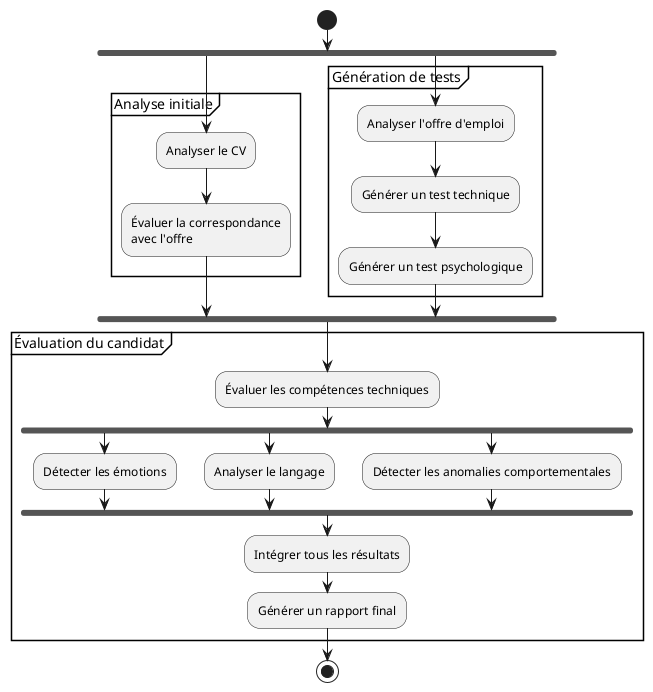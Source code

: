 @startuml
|Système IA|
start
fork
  partition "Analyse initiale" {
    :Analyser le CV;
    :Évaluer la correspondance
    avec l'offre;
  }
fork again
  partition "Génération de tests" {
    :Analyser l'offre d'emploi;
    :Générer un test technique;
    :Générer un test psychologique;
  }
end fork

partition "Évaluation du candidat" {
  :Évaluer les compétences techniques;
 
  fork
    :Détecter les émotions;
  fork again
    :Analyser le langage;
  fork again
    :Détecter les anomalies comportementales;
  end fork
 
  :Intégrer tous les résultats;
  :Générer un rapport final;
}
stop
@enduml